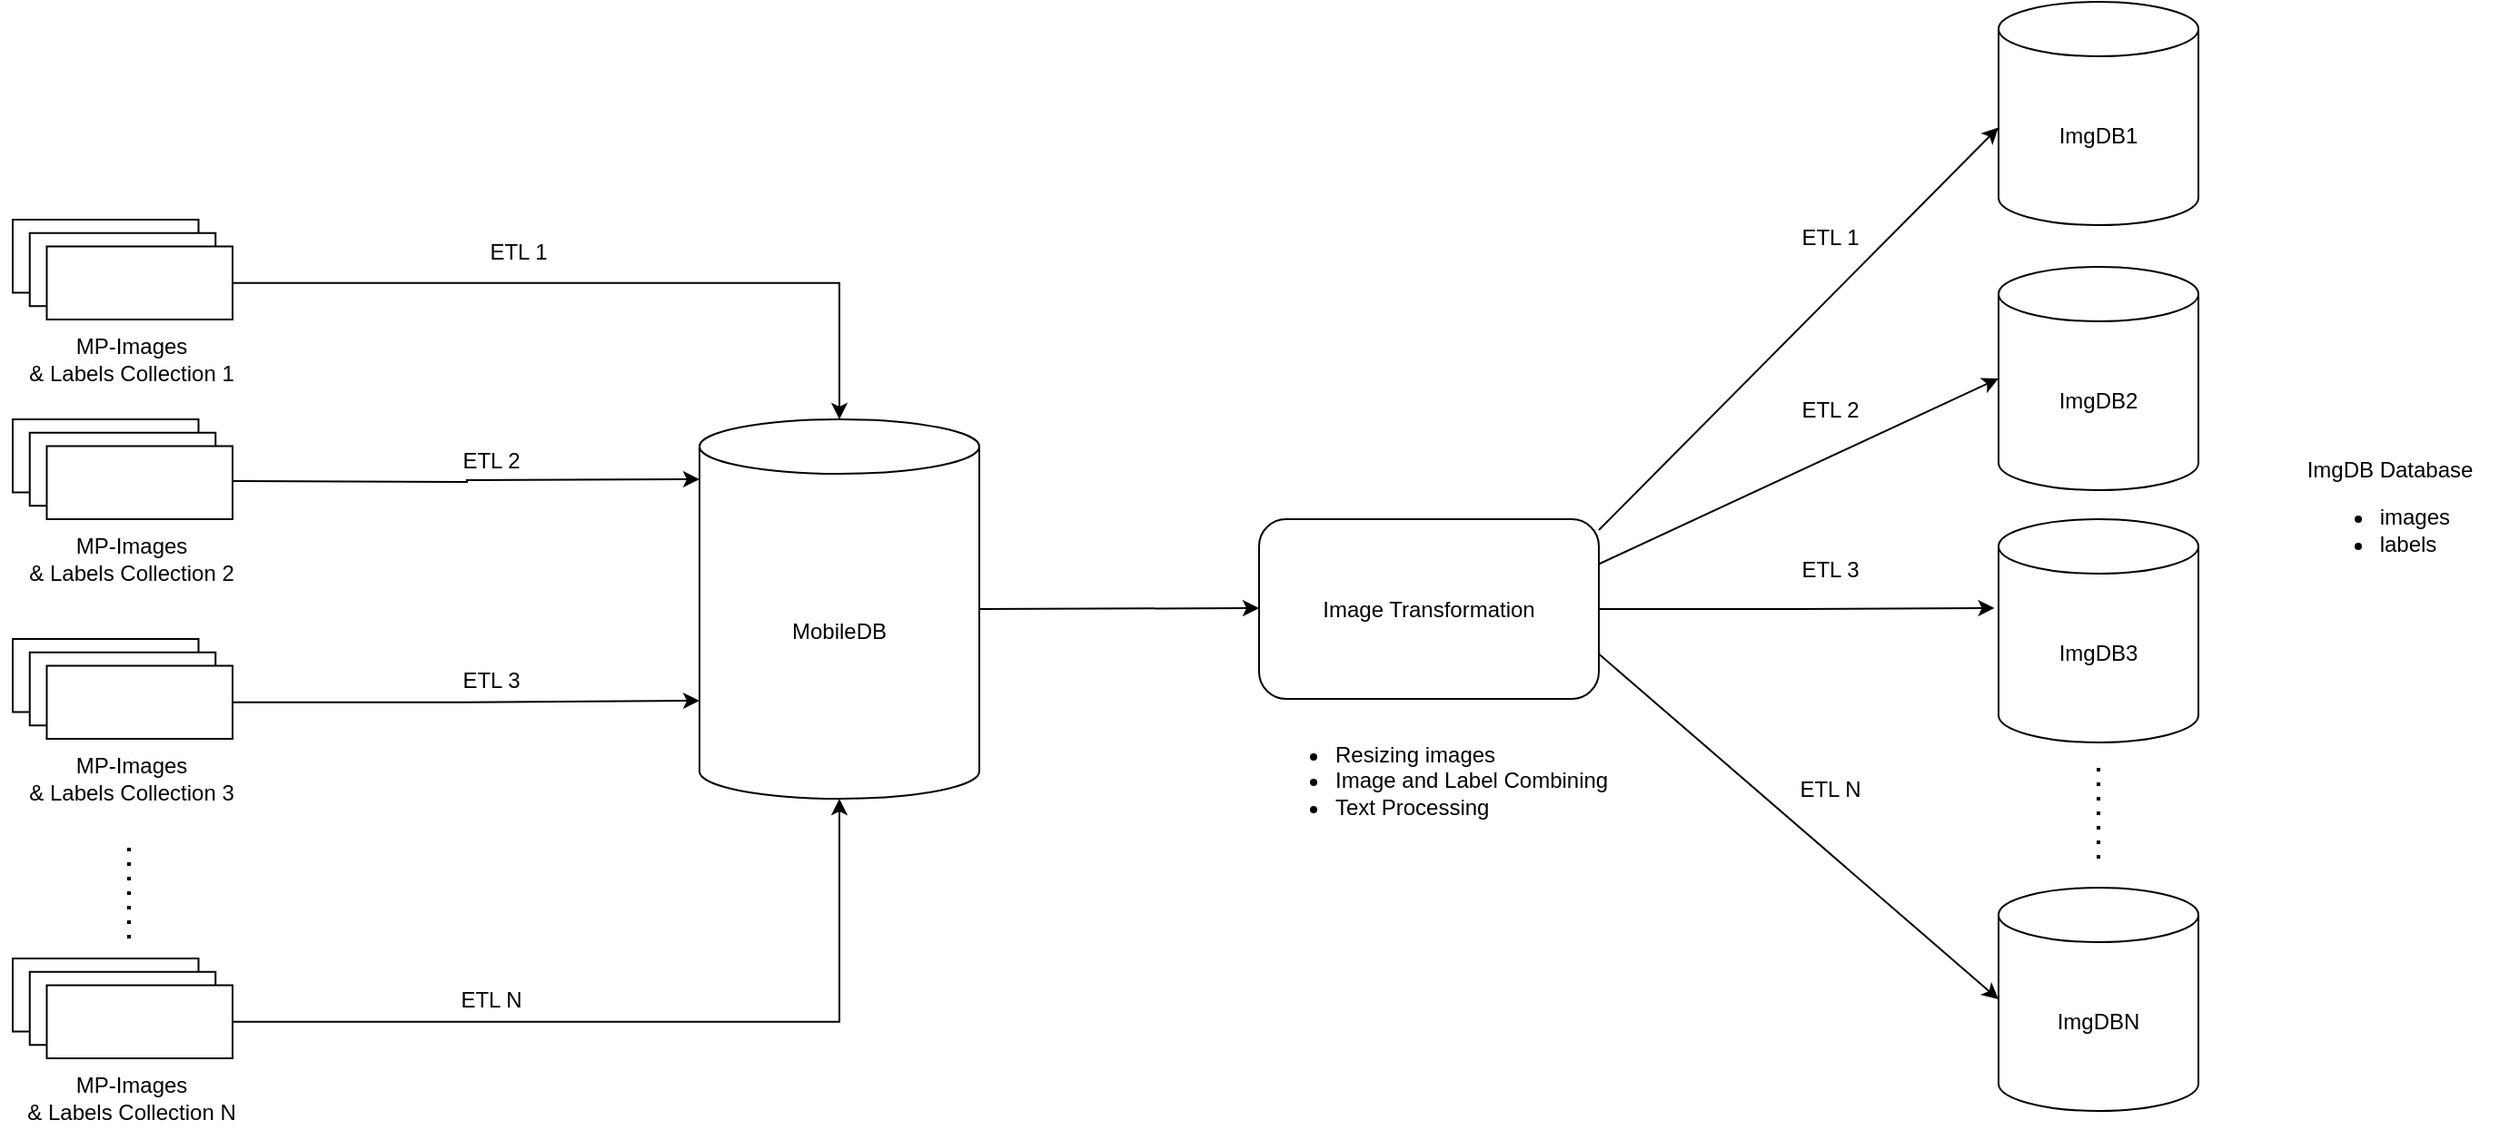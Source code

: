 <mxfile version="26.0.5">
  <diagram name="Page-1" id="G2eKSzVXRmTiApU2e1zz">
    <mxGraphModel dx="1546" dy="822" grid="1" gridSize="11" guides="1" tooltips="1" connect="1" arrows="1" fold="1" page="1" pageScale="1" pageWidth="3300" pageHeight="4681" math="0" shadow="0">
      <root>
        <mxCell id="0" />
        <mxCell id="1" parent="0" />
        <mxCell id="ZIUQJG-ilmbsTQ7aYj0z-73" style="edgeStyle=orthogonalEdgeStyle;rounded=0;orthogonalLoop=1;jettySize=auto;html=1;exitX=1;exitY=0.5;exitDx=0;exitDy=0;exitPerimeter=0;" edge="1" parent="1" source="ZIUQJG-ilmbsTQ7aYj0z-2">
          <mxGeometry relative="1" as="geometry">
            <mxPoint x="1188" y="412" as="targetPoint" />
          </mxGeometry>
        </mxCell>
        <mxCell id="ZIUQJG-ilmbsTQ7aYj0z-2" value="MobileDB" style="shape=cylinder3;whiteSpace=wrap;html=1;boundedLbl=1;backgroundOutline=1;size=15;" vertex="1" parent="1">
          <mxGeometry x="880" y="308" width="154" height="209" as="geometry" />
        </mxCell>
        <mxCell id="ZIUQJG-ilmbsTQ7aYj0z-35" value="" style="group" vertex="1" connectable="0" parent="1">
          <mxGeometry x="495" y="198" width="143" height="99" as="geometry" />
        </mxCell>
        <mxCell id="ZIUQJG-ilmbsTQ7aYj0z-23" value="" style="group" vertex="1" connectable="0" parent="ZIUQJG-ilmbsTQ7aYj0z-35">
          <mxGeometry x="7" width="121" height="55" as="geometry" />
        </mxCell>
        <mxCell id="ZIUQJG-ilmbsTQ7aYj0z-24" value="" style="rounded=0;whiteSpace=wrap;html=1;" vertex="1" parent="ZIUQJG-ilmbsTQ7aYj0z-23">
          <mxGeometry width="102.254" height="40.244" as="geometry" />
        </mxCell>
        <mxCell id="ZIUQJG-ilmbsTQ7aYj0z-25" value="" style="rounded=0;whiteSpace=wrap;html=1;" vertex="1" parent="ZIUQJG-ilmbsTQ7aYj0z-23">
          <mxGeometry x="9.373" y="7.378" width="102.254" height="40.244" as="geometry" />
        </mxCell>
        <mxCell id="ZIUQJG-ilmbsTQ7aYj0z-26" value="" style="rounded=0;whiteSpace=wrap;html=1;" vertex="1" parent="ZIUQJG-ilmbsTQ7aYj0z-23">
          <mxGeometry x="18.746" y="14.756" width="102.254" height="40.244" as="geometry" />
        </mxCell>
        <mxCell id="ZIUQJG-ilmbsTQ7aYj0z-33" value="MP-Images&lt;div&gt;&amp;amp; Labels Collection 1&lt;/div&gt;" style="text;html=1;align=center;verticalAlign=middle;resizable=0;points=[];autosize=1;strokeColor=none;fillColor=none;" vertex="1" parent="ZIUQJG-ilmbsTQ7aYj0z-35">
          <mxGeometry y="55" width="143" height="44" as="geometry" />
        </mxCell>
        <mxCell id="ZIUQJG-ilmbsTQ7aYj0z-36" value="" style="group" vertex="1" connectable="0" parent="1">
          <mxGeometry x="495" y="308" width="143" height="99" as="geometry" />
        </mxCell>
        <mxCell id="ZIUQJG-ilmbsTQ7aYj0z-37" value="" style="group" vertex="1" connectable="0" parent="ZIUQJG-ilmbsTQ7aYj0z-36">
          <mxGeometry x="7" width="121" height="55" as="geometry" />
        </mxCell>
        <mxCell id="ZIUQJG-ilmbsTQ7aYj0z-38" value="" style="rounded=0;whiteSpace=wrap;html=1;" vertex="1" parent="ZIUQJG-ilmbsTQ7aYj0z-37">
          <mxGeometry width="102.254" height="40.244" as="geometry" />
        </mxCell>
        <mxCell id="ZIUQJG-ilmbsTQ7aYj0z-39" value="" style="rounded=0;whiteSpace=wrap;html=1;" vertex="1" parent="ZIUQJG-ilmbsTQ7aYj0z-37">
          <mxGeometry x="9.373" y="7.378" width="102.254" height="40.244" as="geometry" />
        </mxCell>
        <mxCell id="ZIUQJG-ilmbsTQ7aYj0z-40" value="" style="rounded=0;whiteSpace=wrap;html=1;" vertex="1" parent="ZIUQJG-ilmbsTQ7aYj0z-37">
          <mxGeometry x="18.746" y="14.756" width="102.254" height="40.244" as="geometry" />
        </mxCell>
        <mxCell id="ZIUQJG-ilmbsTQ7aYj0z-41" value="MP-Images&lt;div&gt;&amp;amp; Labels Collection 2&lt;/div&gt;" style="text;html=1;align=center;verticalAlign=middle;resizable=0;points=[];autosize=1;strokeColor=none;fillColor=none;" vertex="1" parent="ZIUQJG-ilmbsTQ7aYj0z-36">
          <mxGeometry y="55" width="143" height="44" as="geometry" />
        </mxCell>
        <mxCell id="ZIUQJG-ilmbsTQ7aYj0z-42" value="" style="group" vertex="1" connectable="0" parent="1">
          <mxGeometry x="495" y="429" width="143" height="99" as="geometry" />
        </mxCell>
        <mxCell id="ZIUQJG-ilmbsTQ7aYj0z-43" value="" style="group" vertex="1" connectable="0" parent="ZIUQJG-ilmbsTQ7aYj0z-42">
          <mxGeometry x="7" width="121" height="55" as="geometry" />
        </mxCell>
        <mxCell id="ZIUQJG-ilmbsTQ7aYj0z-44" value="" style="rounded=0;whiteSpace=wrap;html=1;" vertex="1" parent="ZIUQJG-ilmbsTQ7aYj0z-43">
          <mxGeometry width="102.254" height="40.244" as="geometry" />
        </mxCell>
        <mxCell id="ZIUQJG-ilmbsTQ7aYj0z-45" value="" style="rounded=0;whiteSpace=wrap;html=1;" vertex="1" parent="ZIUQJG-ilmbsTQ7aYj0z-43">
          <mxGeometry x="9.373" y="7.378" width="102.254" height="40.244" as="geometry" />
        </mxCell>
        <mxCell id="ZIUQJG-ilmbsTQ7aYj0z-46" value="" style="rounded=0;whiteSpace=wrap;html=1;" vertex="1" parent="ZIUQJG-ilmbsTQ7aYj0z-43">
          <mxGeometry x="18.746" y="14.756" width="102.254" height="40.244" as="geometry" />
        </mxCell>
        <mxCell id="ZIUQJG-ilmbsTQ7aYj0z-47" value="MP-Images&lt;div&gt;&amp;amp; Labels Collection 3&lt;/div&gt;" style="text;html=1;align=center;verticalAlign=middle;resizable=0;points=[];autosize=1;strokeColor=none;fillColor=none;" vertex="1" parent="ZIUQJG-ilmbsTQ7aYj0z-42">
          <mxGeometry y="55" width="143" height="44" as="geometry" />
        </mxCell>
        <mxCell id="ZIUQJG-ilmbsTQ7aYj0z-48" value="" style="group" vertex="1" connectable="0" parent="1">
          <mxGeometry x="495" y="605" width="143" height="99" as="geometry" />
        </mxCell>
        <mxCell id="ZIUQJG-ilmbsTQ7aYj0z-49" value="" style="group" vertex="1" connectable="0" parent="ZIUQJG-ilmbsTQ7aYj0z-48">
          <mxGeometry x="7" width="121" height="55" as="geometry" />
        </mxCell>
        <mxCell id="ZIUQJG-ilmbsTQ7aYj0z-50" value="" style="rounded=0;whiteSpace=wrap;html=1;" vertex="1" parent="ZIUQJG-ilmbsTQ7aYj0z-49">
          <mxGeometry width="102.254" height="40.244" as="geometry" />
        </mxCell>
        <mxCell id="ZIUQJG-ilmbsTQ7aYj0z-51" value="" style="rounded=0;whiteSpace=wrap;html=1;" vertex="1" parent="ZIUQJG-ilmbsTQ7aYj0z-49">
          <mxGeometry x="9.373" y="7.378" width="102.254" height="40.244" as="geometry" />
        </mxCell>
        <mxCell id="ZIUQJG-ilmbsTQ7aYj0z-52" value="" style="rounded=0;whiteSpace=wrap;html=1;" vertex="1" parent="ZIUQJG-ilmbsTQ7aYj0z-49">
          <mxGeometry x="18.746" y="14.756" width="102.254" height="40.244" as="geometry" />
        </mxCell>
        <mxCell id="ZIUQJG-ilmbsTQ7aYj0z-53" value="MP-Images&lt;div&gt;&amp;amp; Labels Collection N&lt;/div&gt;" style="text;html=1;align=center;verticalAlign=middle;resizable=0;points=[];autosize=1;strokeColor=none;fillColor=none;" vertex="1" parent="ZIUQJG-ilmbsTQ7aYj0z-48">
          <mxGeometry y="55" width="143" height="44" as="geometry" />
        </mxCell>
        <mxCell id="ZIUQJG-ilmbsTQ7aYj0z-54" value="" style="endArrow=none;dashed=1;html=1;dashPattern=1 3;strokeWidth=2;rounded=0;" edge="1" parent="1">
          <mxGeometry width="50" height="50" relative="1" as="geometry">
            <mxPoint x="566" y="594" as="sourcePoint" />
            <mxPoint x="566" y="539" as="targetPoint" />
          </mxGeometry>
        </mxCell>
        <mxCell id="ZIUQJG-ilmbsTQ7aYj0z-57" style="edgeStyle=orthogonalEdgeStyle;rounded=0;orthogonalLoop=1;jettySize=auto;html=1;exitX=1;exitY=0.5;exitDx=0;exitDy=0;entryX=0.5;entryY=0;entryDx=0;entryDy=0;entryPerimeter=0;" edge="1" parent="1" source="ZIUQJG-ilmbsTQ7aYj0z-26" target="ZIUQJG-ilmbsTQ7aYj0z-2">
          <mxGeometry relative="1" as="geometry" />
        </mxCell>
        <mxCell id="ZIUQJG-ilmbsTQ7aYj0z-60" style="edgeStyle=orthogonalEdgeStyle;rounded=0;orthogonalLoop=1;jettySize=auto;html=1;exitX=1;exitY=0.5;exitDx=0;exitDy=0;" edge="1" parent="1" source="ZIUQJG-ilmbsTQ7aYj0z-52" target="ZIUQJG-ilmbsTQ7aYj0z-2">
          <mxGeometry relative="1" as="geometry" />
        </mxCell>
        <mxCell id="ZIUQJG-ilmbsTQ7aYj0z-62" style="edgeStyle=orthogonalEdgeStyle;rounded=0;orthogonalLoop=1;jettySize=auto;html=1;exitX=1;exitY=0.5;exitDx=0;exitDy=0;" edge="1" parent="1" source="ZIUQJG-ilmbsTQ7aYj0z-46">
          <mxGeometry relative="1" as="geometry">
            <mxPoint x="880" y="463" as="targetPoint" />
          </mxGeometry>
        </mxCell>
        <mxCell id="ZIUQJG-ilmbsTQ7aYj0z-67" style="edgeStyle=orthogonalEdgeStyle;rounded=0;orthogonalLoop=1;jettySize=auto;html=1;exitX=1;exitY=0.5;exitDx=0;exitDy=0;" edge="1" parent="1">
          <mxGeometry relative="1" as="geometry">
            <mxPoint x="880" y="341" as="targetPoint" />
            <mxPoint x="623" y="342" as="sourcePoint" />
          </mxGeometry>
        </mxCell>
        <mxCell id="ZIUQJG-ilmbsTQ7aYj0z-68" value="ETL 1&lt;div&gt;&lt;br&gt;&lt;/div&gt;" style="text;html=1;align=center;verticalAlign=middle;resizable=0;points=[];autosize=1;strokeColor=none;fillColor=none;" vertex="1" parent="1">
          <mxGeometry x="752" y="201" width="55" height="44" as="geometry" />
        </mxCell>
        <mxCell id="ZIUQJG-ilmbsTQ7aYj0z-69" value="ETL N" style="text;html=1;align=center;verticalAlign=middle;resizable=0;points=[];autosize=1;strokeColor=none;fillColor=none;" vertex="1" parent="1">
          <mxGeometry x="737" y="611" width="55" height="33" as="geometry" />
        </mxCell>
        <mxCell id="ZIUQJG-ilmbsTQ7aYj0z-70" value="ETL 3" style="text;html=1;align=center;verticalAlign=middle;resizable=0;points=[];autosize=1;strokeColor=none;fillColor=none;" vertex="1" parent="1">
          <mxGeometry x="737" y="435" width="55" height="33" as="geometry" />
        </mxCell>
        <mxCell id="ZIUQJG-ilmbsTQ7aYj0z-71" value="ETL 2" style="text;html=1;align=center;verticalAlign=middle;resizable=0;points=[];autosize=1;strokeColor=none;fillColor=none;" vertex="1" parent="1">
          <mxGeometry x="737" y="314" width="55" height="33" as="geometry" />
        </mxCell>
        <mxCell id="ZIUQJG-ilmbsTQ7aYj0z-77" style="edgeStyle=orthogonalEdgeStyle;rounded=0;orthogonalLoop=1;jettySize=auto;html=1;exitX=1;exitY=0.5;exitDx=0;exitDy=0;entryX=-0.02;entryY=0.398;entryDx=0;entryDy=0;entryPerimeter=0;" edge="1" parent="1" source="ZIUQJG-ilmbsTQ7aYj0z-75" target="ZIUQJG-ilmbsTQ7aYj0z-80">
          <mxGeometry relative="1" as="geometry">
            <mxPoint x="1496.0" y="412" as="targetPoint" />
          </mxGeometry>
        </mxCell>
        <mxCell id="ZIUQJG-ilmbsTQ7aYj0z-75" value="Image Transformation" style="rounded=1;whiteSpace=wrap;html=1;" vertex="1" parent="1">
          <mxGeometry x="1188" y="363" width="187" height="99" as="geometry" />
        </mxCell>
        <mxCell id="ZIUQJG-ilmbsTQ7aYj0z-76" value="&lt;ul&gt;&lt;li&gt;Resizing images&lt;/li&gt;&lt;li style=&quot;&quot;&gt;Image and Label Combining&lt;/li&gt;&lt;li&gt;Text Processing&lt;/li&gt;&lt;/ul&gt;" style="text;html=1;align=left;verticalAlign=middle;resizable=0;points=[];autosize=1;strokeColor=none;fillColor=none;" vertex="1" parent="1">
          <mxGeometry x="1188" y="468" width="220" height="77" as="geometry" />
        </mxCell>
        <mxCell id="ZIUQJG-ilmbsTQ7aYj0z-78" value="ImgDB1" style="shape=cylinder3;whiteSpace=wrap;html=1;boundedLbl=1;backgroundOutline=1;size=15;" vertex="1" parent="1">
          <mxGeometry x="1595" y="78" width="110" height="123" as="geometry" />
        </mxCell>
        <mxCell id="ZIUQJG-ilmbsTQ7aYj0z-79" value="ImgDB2" style="shape=cylinder3;whiteSpace=wrap;html=1;boundedLbl=1;backgroundOutline=1;size=15;" vertex="1" parent="1">
          <mxGeometry x="1595" y="224" width="110" height="123" as="geometry" />
        </mxCell>
        <mxCell id="ZIUQJG-ilmbsTQ7aYj0z-80" value="ImgDB3" style="shape=cylinder3;whiteSpace=wrap;html=1;boundedLbl=1;backgroundOutline=1;size=15;" vertex="1" parent="1">
          <mxGeometry x="1595" y="363" width="110" height="123" as="geometry" />
        </mxCell>
        <mxCell id="ZIUQJG-ilmbsTQ7aYj0z-81" value="ImgDBN" style="shape=cylinder3;whiteSpace=wrap;html=1;boundedLbl=1;backgroundOutline=1;size=15;" vertex="1" parent="1">
          <mxGeometry x="1595" y="566" width="110" height="123" as="geometry" />
        </mxCell>
        <mxCell id="ZIUQJG-ilmbsTQ7aYj0z-82" value="" style="endArrow=none;dashed=1;html=1;dashPattern=1 3;strokeWidth=2;rounded=0;" edge="1" parent="1">
          <mxGeometry width="50" height="50" relative="1" as="geometry">
            <mxPoint x="1650" y="550" as="sourcePoint" />
            <mxPoint x="1650" y="495" as="targetPoint" />
          </mxGeometry>
        </mxCell>
        <mxCell id="ZIUQJG-ilmbsTQ7aYj0z-84" value="" style="endArrow=classic;html=1;rounded=0;entryX=-0.001;entryY=0.563;entryDx=0;entryDy=0;entryPerimeter=0;" edge="1" parent="1" target="ZIUQJG-ilmbsTQ7aYj0z-78">
          <mxGeometry width="50" height="50" relative="1" as="geometry">
            <mxPoint x="1375" y="369" as="sourcePoint" />
            <mxPoint x="1425" y="319" as="targetPoint" />
          </mxGeometry>
        </mxCell>
        <mxCell id="ZIUQJG-ilmbsTQ7aYj0z-85" value="" style="endArrow=classic;html=1;rounded=0;entryX=0;entryY=0.5;entryDx=0;entryDy=0;entryPerimeter=0;exitX=1;exitY=0.25;exitDx=0;exitDy=0;" edge="1" parent="1" source="ZIUQJG-ilmbsTQ7aYj0z-75" target="ZIUQJG-ilmbsTQ7aYj0z-79">
          <mxGeometry width="50" height="50" relative="1" as="geometry">
            <mxPoint x="1386" y="380" as="sourcePoint" />
            <mxPoint x="1606" y="158" as="targetPoint" />
          </mxGeometry>
        </mxCell>
        <mxCell id="ZIUQJG-ilmbsTQ7aYj0z-87" value="" style="endArrow=classic;html=1;rounded=0;entryX=0;entryY=0.5;entryDx=0;entryDy=0;entryPerimeter=0;exitX=1;exitY=0.75;exitDx=0;exitDy=0;" edge="1" parent="1" source="ZIUQJG-ilmbsTQ7aYj0z-75" target="ZIUQJG-ilmbsTQ7aYj0z-81">
          <mxGeometry width="50" height="50" relative="1" as="geometry">
            <mxPoint x="1342" y="657" as="sourcePoint" />
            <mxPoint x="1562" y="435" as="targetPoint" />
          </mxGeometry>
        </mxCell>
        <mxCell id="ZIUQJG-ilmbsTQ7aYj0z-88" value="&lt;div style=&quot;text-align: left;&quot;&gt;&lt;span style=&quot;background-color: transparent; color: light-dark(rgb(0, 0, 0), rgb(255, 255, 255));&quot;&gt;ImgDB Database&lt;/span&gt;&lt;/div&gt;&lt;div style=&quot;text-align: left;&quot;&gt;&lt;ul&gt;&lt;li&gt;images&lt;/li&gt;&lt;li&gt;labels&lt;/li&gt;&lt;/ul&gt;&lt;/div&gt;&lt;div&gt;&lt;br&gt;&lt;/div&gt;" style="text;html=1;align=center;verticalAlign=middle;resizable=0;points=[];autosize=1;strokeColor=none;fillColor=none;" vertex="1" parent="1">
          <mxGeometry x="1749" y="319" width="121" height="99" as="geometry" />
        </mxCell>
        <mxCell id="ZIUQJG-ilmbsTQ7aYj0z-89" value="ETL 1" style="text;html=1;align=center;verticalAlign=middle;resizable=0;points=[];autosize=1;strokeColor=none;fillColor=none;" vertex="1" parent="1">
          <mxGeometry x="1474" y="191" width="55" height="33" as="geometry" />
        </mxCell>
        <mxCell id="ZIUQJG-ilmbsTQ7aYj0z-90" value="ETL 2" style="text;html=1;align=center;verticalAlign=middle;resizable=0;points=[];autosize=1;strokeColor=none;fillColor=none;" vertex="1" parent="1">
          <mxGeometry x="1474" y="286" width="55" height="33" as="geometry" />
        </mxCell>
        <mxCell id="ZIUQJG-ilmbsTQ7aYj0z-91" value="ETL 3" style="text;html=1;align=center;verticalAlign=middle;resizable=0;points=[];autosize=1;strokeColor=none;fillColor=none;" vertex="1" parent="1">
          <mxGeometry x="1474" y="374" width="55" height="33" as="geometry" />
        </mxCell>
        <mxCell id="ZIUQJG-ilmbsTQ7aYj0z-92" value="ETL N" style="text;html=1;align=center;verticalAlign=middle;resizable=0;points=[];autosize=1;strokeColor=none;fillColor=none;" vertex="1" parent="1">
          <mxGeometry x="1474" y="495" width="55" height="33" as="geometry" />
        </mxCell>
      </root>
    </mxGraphModel>
  </diagram>
</mxfile>
